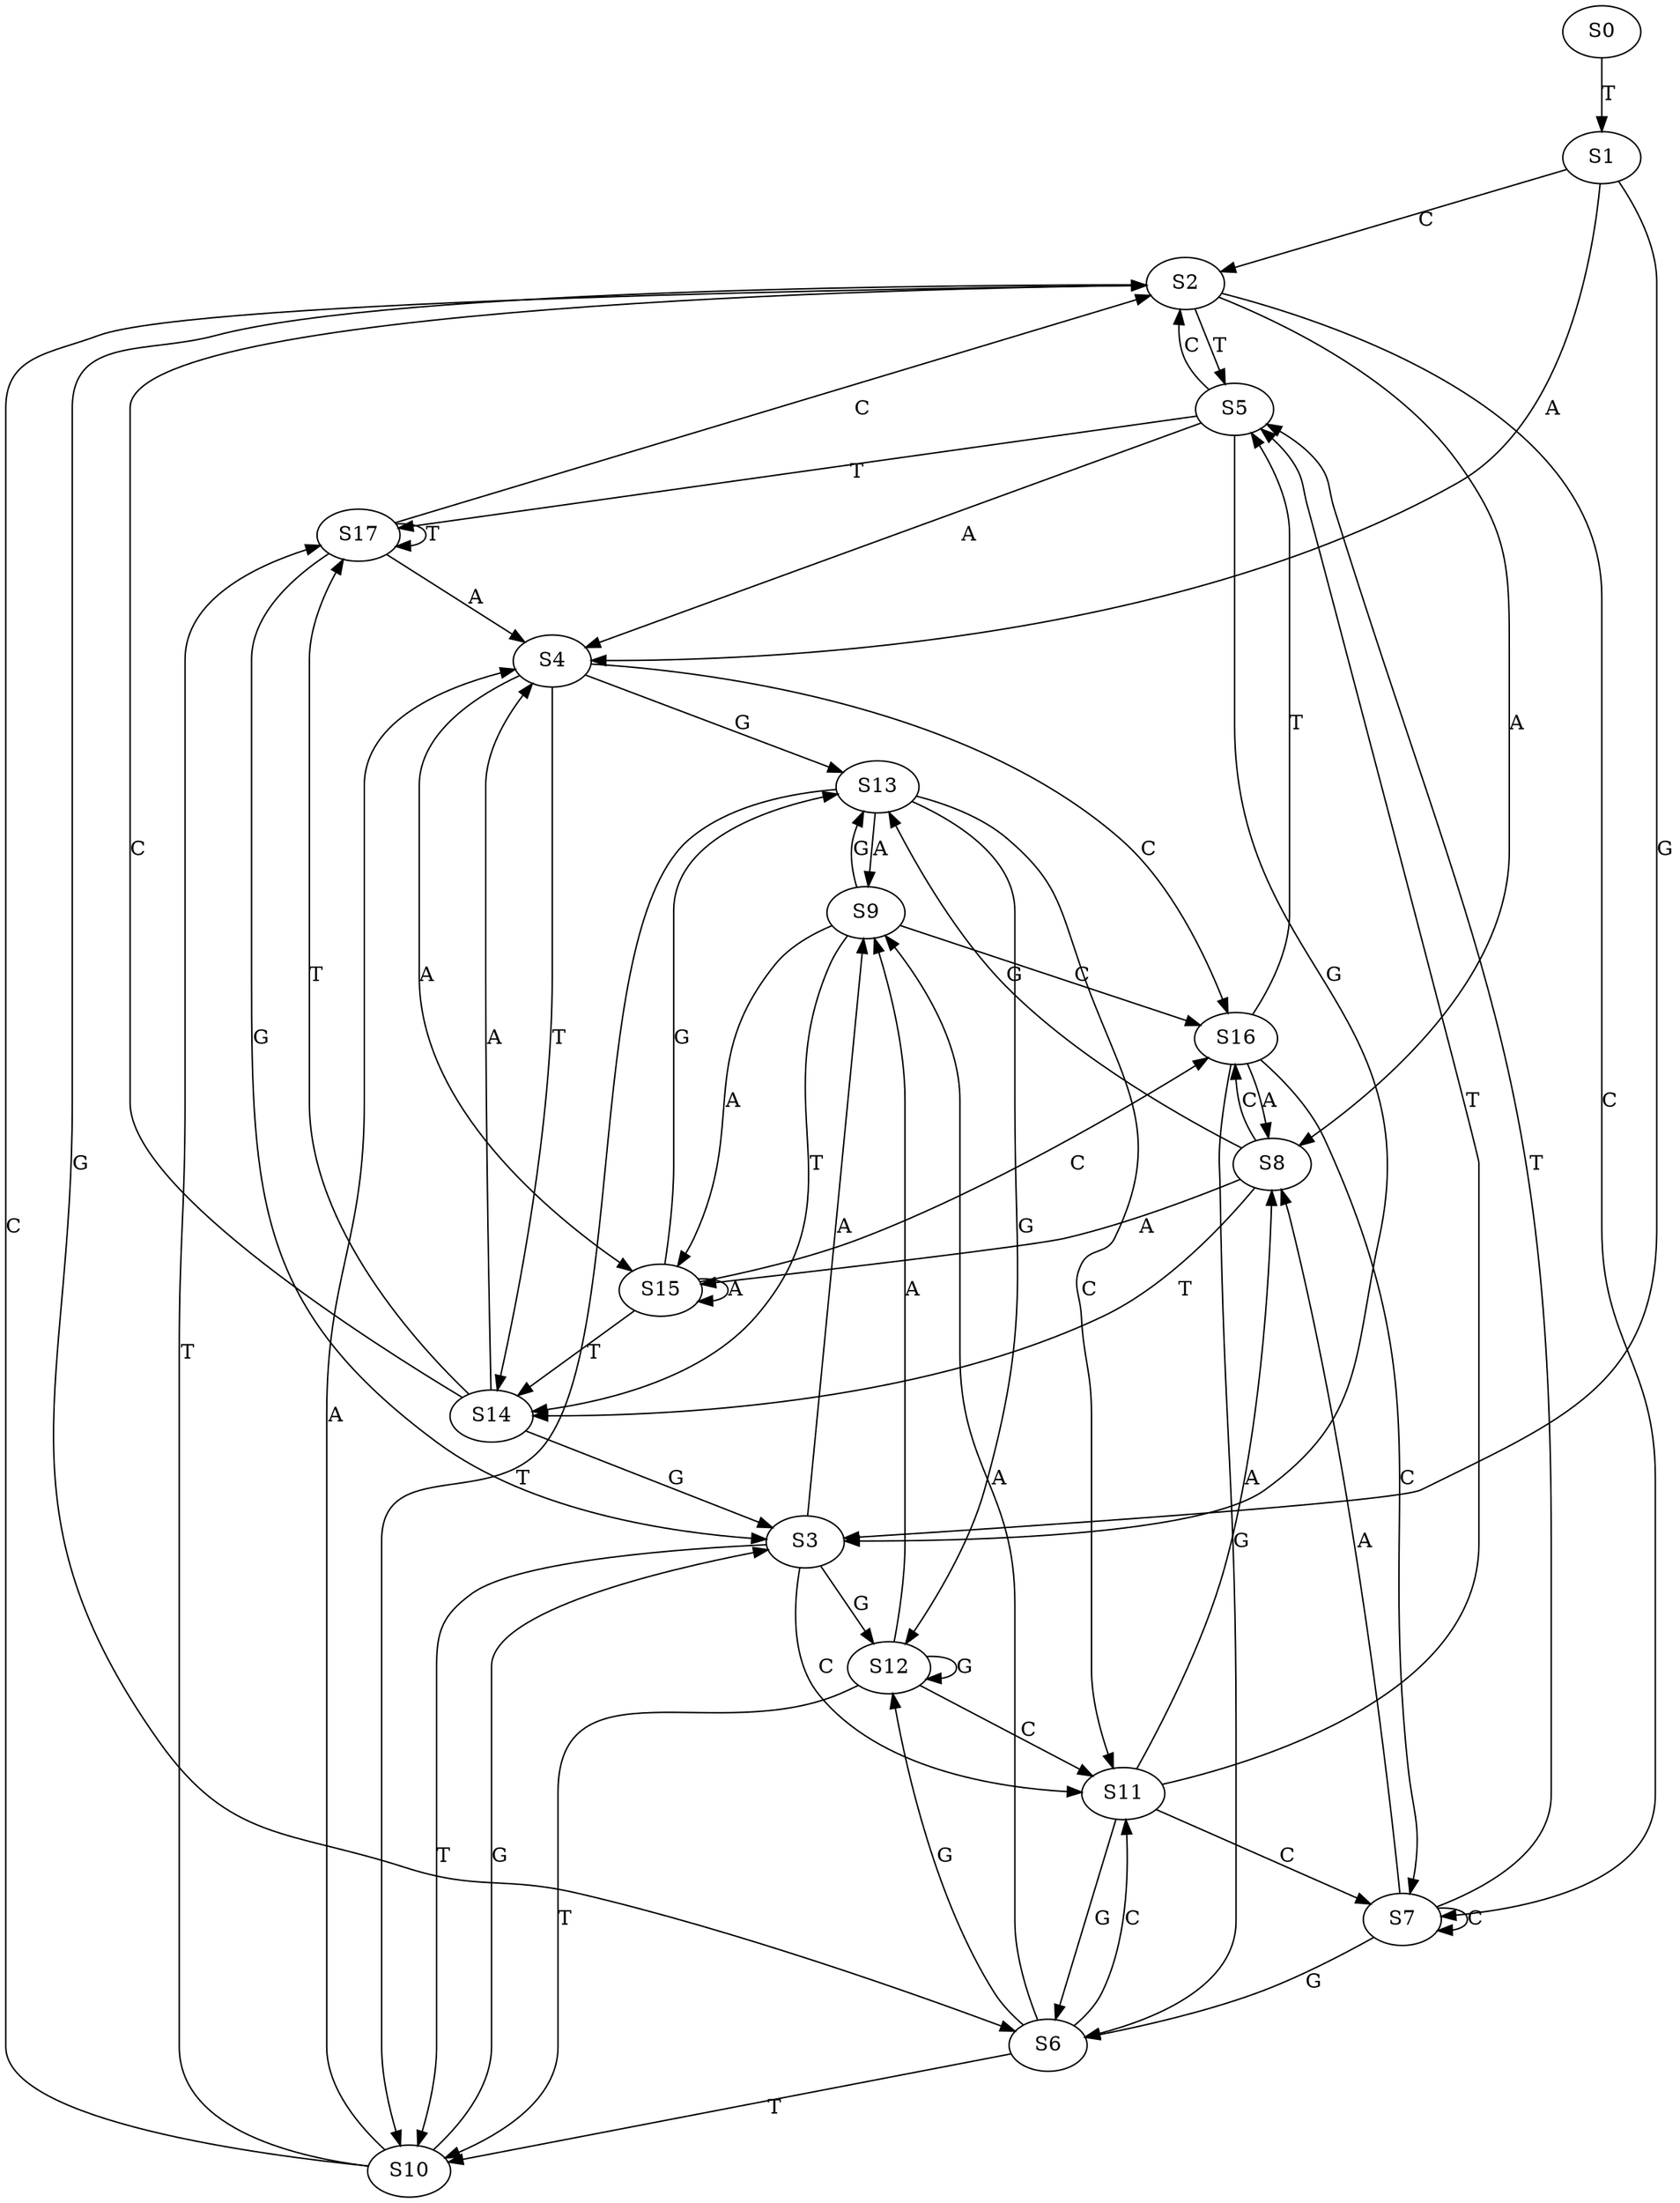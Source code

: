 strict digraph  {
	S0 -> S1 [ label = T ];
	S1 -> S2 [ label = C ];
	S1 -> S3 [ label = G ];
	S1 -> S4 [ label = A ];
	S2 -> S5 [ label = T ];
	S2 -> S6 [ label = G ];
	S2 -> S7 [ label = C ];
	S2 -> S8 [ label = A ];
	S3 -> S9 [ label = A ];
	S3 -> S10 [ label = T ];
	S3 -> S11 [ label = C ];
	S3 -> S12 [ label = G ];
	S4 -> S13 [ label = G ];
	S4 -> S14 [ label = T ];
	S4 -> S15 [ label = A ];
	S4 -> S16 [ label = C ];
	S5 -> S3 [ label = G ];
	S5 -> S2 [ label = C ];
	S5 -> S4 [ label = A ];
	S5 -> S17 [ label = T ];
	S6 -> S12 [ label = G ];
	S6 -> S10 [ label = T ];
	S6 -> S9 [ label = A ];
	S6 -> S11 [ label = C ];
	S7 -> S6 [ label = G ];
	S7 -> S7 [ label = C ];
	S7 -> S8 [ label = A ];
	S7 -> S5 [ label = T ];
	S8 -> S13 [ label = G ];
	S8 -> S14 [ label = T ];
	S8 -> S16 [ label = C ];
	S8 -> S15 [ label = A ];
	S9 -> S13 [ label = G ];
	S9 -> S15 [ label = A ];
	S9 -> S16 [ label = C ];
	S9 -> S14 [ label = T ];
	S10 -> S4 [ label = A ];
	S10 -> S2 [ label = C ];
	S10 -> S3 [ label = G ];
	S10 -> S17 [ label = T ];
	S11 -> S7 [ label = C ];
	S11 -> S5 [ label = T ];
	S11 -> S6 [ label = G ];
	S11 -> S8 [ label = A ];
	S12 -> S9 [ label = A ];
	S12 -> S10 [ label = T ];
	S12 -> S12 [ label = G ];
	S12 -> S11 [ label = C ];
	S13 -> S10 [ label = T ];
	S13 -> S12 [ label = G ];
	S13 -> S9 [ label = A ];
	S13 -> S11 [ label = C ];
	S14 -> S4 [ label = A ];
	S14 -> S2 [ label = C ];
	S14 -> S17 [ label = T ];
	S14 -> S3 [ label = G ];
	S15 -> S14 [ label = T ];
	S15 -> S16 [ label = C ];
	S15 -> S13 [ label = G ];
	S15 -> S15 [ label = A ];
	S16 -> S8 [ label = A ];
	S16 -> S5 [ label = T ];
	S16 -> S7 [ label = C ];
	S16 -> S6 [ label = G ];
	S17 -> S2 [ label = C ];
	S17 -> S3 [ label = G ];
	S17 -> S17 [ label = T ];
	S17 -> S4 [ label = A ];
}
